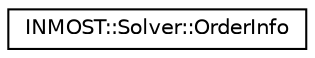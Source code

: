 digraph "Graphical Class Hierarchy"
{
  edge [fontname="Helvetica",fontsize="10",labelfontname="Helvetica",labelfontsize="10"];
  node [fontname="Helvetica",fontsize="10",shape=record];
  rankdir="LR";
  Node1 [label="INMOST::Solver::OrderInfo",height=0.2,width=0.4,color="black", fillcolor="white", style="filled",URL="$classINMOST_1_1Solver_1_1OrderInfo.html",tooltip="Base class for low level operations with objects of Solver class. "];
}
